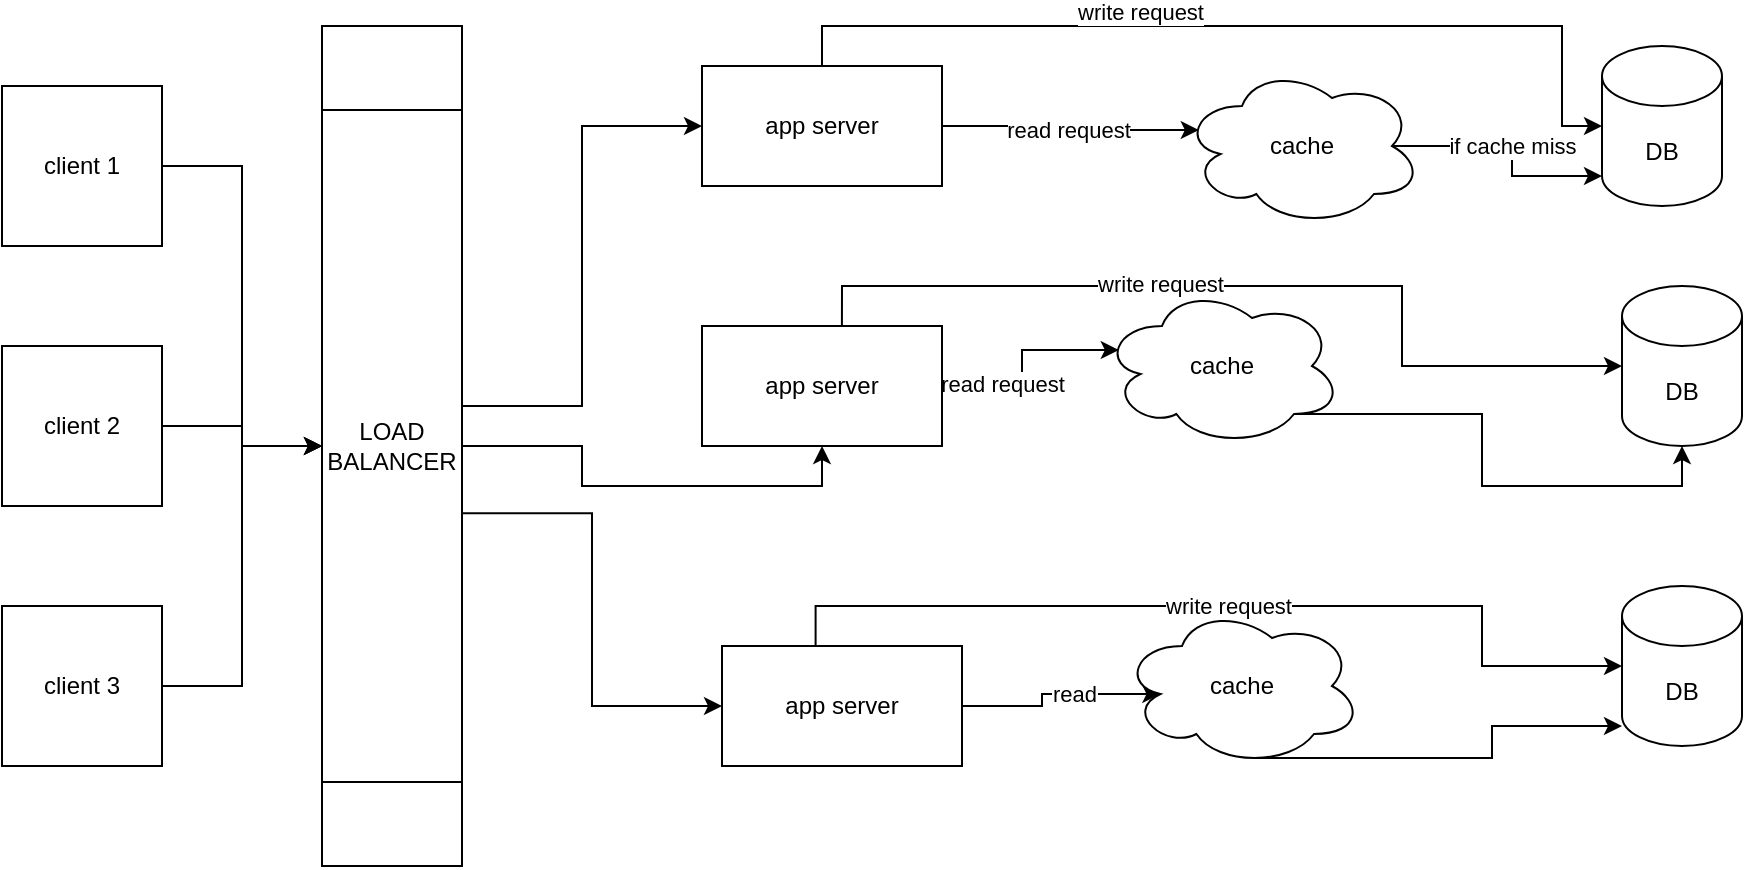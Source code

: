 <mxfile version="14.2.7" type="github">
  <diagram id="2kj-cef8ynUlKYEhg2BP" name="Page-1">
    <mxGraphModel dx="1038" dy="580" grid="1" gridSize="10" guides="1" tooltips="1" connect="1" arrows="1" fold="1" page="1" pageScale="1" pageWidth="1100" pageHeight="850" math="0" shadow="0">
      <root>
        <mxCell id="0" />
        <mxCell id="1" parent="0" />
        <mxCell id="ErcBbXOjY15VecP5GbHi-14" value="" style="edgeStyle=orthogonalEdgeStyle;rounded=0;orthogonalLoop=1;jettySize=auto;html=1;" edge="1" parent="1" source="ErcBbXOjY15VecP5GbHi-1" target="ErcBbXOjY15VecP5GbHi-4">
          <mxGeometry relative="1" as="geometry" />
        </mxCell>
        <mxCell id="ErcBbXOjY15VecP5GbHi-1" value="client 1" style="whiteSpace=wrap;html=1;aspect=fixed;" vertex="1" parent="1">
          <mxGeometry x="40" y="50" width="80" height="80" as="geometry" />
        </mxCell>
        <mxCell id="ErcBbXOjY15VecP5GbHi-15" value="" style="edgeStyle=orthogonalEdgeStyle;rounded=0;orthogonalLoop=1;jettySize=auto;html=1;" edge="1" parent="1" source="ErcBbXOjY15VecP5GbHi-2" target="ErcBbXOjY15VecP5GbHi-4">
          <mxGeometry relative="1" as="geometry" />
        </mxCell>
        <mxCell id="ErcBbXOjY15VecP5GbHi-2" value="client 2" style="whiteSpace=wrap;html=1;aspect=fixed;" vertex="1" parent="1">
          <mxGeometry x="40" y="180" width="80" height="80" as="geometry" />
        </mxCell>
        <mxCell id="ErcBbXOjY15VecP5GbHi-16" value="" style="edgeStyle=orthogonalEdgeStyle;rounded=0;orthogonalLoop=1;jettySize=auto;html=1;" edge="1" parent="1" source="ErcBbXOjY15VecP5GbHi-3" target="ErcBbXOjY15VecP5GbHi-4">
          <mxGeometry relative="1" as="geometry" />
        </mxCell>
        <mxCell id="ErcBbXOjY15VecP5GbHi-3" value="client 3" style="whiteSpace=wrap;html=1;aspect=fixed;" vertex="1" parent="1">
          <mxGeometry x="40" y="310" width="80" height="80" as="geometry" />
        </mxCell>
        <mxCell id="ErcBbXOjY15VecP5GbHi-17" style="edgeStyle=orthogonalEdgeStyle;rounded=0;orthogonalLoop=1;jettySize=auto;html=1;entryX=0;entryY=0.5;entryDx=0;entryDy=0;" edge="1" parent="1" source="ErcBbXOjY15VecP5GbHi-4" target="ErcBbXOjY15VecP5GbHi-5">
          <mxGeometry relative="1" as="geometry">
            <Array as="points">
              <mxPoint x="330" y="210" />
              <mxPoint x="330" y="70" />
            </Array>
          </mxGeometry>
        </mxCell>
        <mxCell id="ErcBbXOjY15VecP5GbHi-19" style="edgeStyle=orthogonalEdgeStyle;rounded=0;orthogonalLoop=1;jettySize=auto;html=1;entryX=0.5;entryY=1;entryDx=0;entryDy=0;" edge="1" parent="1" source="ErcBbXOjY15VecP5GbHi-4" target="ErcBbXOjY15VecP5GbHi-7">
          <mxGeometry relative="1" as="geometry" />
        </mxCell>
        <mxCell id="ErcBbXOjY15VecP5GbHi-4" value="LOAD BALANCER" style="shape=process;whiteSpace=wrap;html=1;backgroundOutline=1;direction=south;" vertex="1" parent="1">
          <mxGeometry x="200" y="20" width="70" height="420" as="geometry" />
        </mxCell>
        <mxCell id="ErcBbXOjY15VecP5GbHi-21" style="edgeStyle=orthogonalEdgeStyle;rounded=0;orthogonalLoop=1;jettySize=auto;html=1;entryX=0;entryY=0.5;entryDx=0;entryDy=0;entryPerimeter=0;" edge="1" parent="1" source="ErcBbXOjY15VecP5GbHi-5" target="ErcBbXOjY15VecP5GbHi-11">
          <mxGeometry relative="1" as="geometry">
            <Array as="points">
              <mxPoint x="450" y="20" />
              <mxPoint x="820" y="20" />
            </Array>
          </mxGeometry>
        </mxCell>
        <mxCell id="ErcBbXOjY15VecP5GbHi-29" value="write request" style="edgeLabel;html=1;align=center;verticalAlign=middle;resizable=0;points=[];" vertex="1" connectable="0" parent="ErcBbXOjY15VecP5GbHi-21">
          <mxGeometry x="-0.223" y="7" relative="1" as="geometry">
            <mxPoint as="offset" />
          </mxGeometry>
        </mxCell>
        <mxCell id="ErcBbXOjY15VecP5GbHi-31" value="read request" style="edgeStyle=orthogonalEdgeStyle;rounded=0;orthogonalLoop=1;jettySize=auto;html=1;entryX=0.07;entryY=0.4;entryDx=0;entryDy=0;entryPerimeter=0;" edge="1" parent="1" source="ErcBbXOjY15VecP5GbHi-5" target="ErcBbXOjY15VecP5GbHi-8">
          <mxGeometry relative="1" as="geometry" />
        </mxCell>
        <mxCell id="ErcBbXOjY15VecP5GbHi-5" value="app server" style="rounded=0;whiteSpace=wrap;html=1;" vertex="1" parent="1">
          <mxGeometry x="390" y="40" width="120" height="60" as="geometry" />
        </mxCell>
        <mxCell id="ErcBbXOjY15VecP5GbHi-20" style="edgeStyle=orthogonalEdgeStyle;rounded=0;orthogonalLoop=1;jettySize=auto;html=1;exitX=0.58;exitY=0;exitDx=0;exitDy=0;exitPerimeter=0;" edge="1" parent="1" source="ErcBbXOjY15VecP5GbHi-4" target="ErcBbXOjY15VecP5GbHi-6">
          <mxGeometry relative="1" as="geometry" />
        </mxCell>
        <mxCell id="ErcBbXOjY15VecP5GbHi-35" value="" style="edgeStyle=orthogonalEdgeStyle;rounded=0;orthogonalLoop=1;jettySize=auto;html=1;entryX=0.16;entryY=0.55;entryDx=0;entryDy=0;entryPerimeter=0;" edge="1" parent="1" source="ErcBbXOjY15VecP5GbHi-6" target="ErcBbXOjY15VecP5GbHi-9">
          <mxGeometry relative="1" as="geometry" />
        </mxCell>
        <mxCell id="ErcBbXOjY15VecP5GbHi-39" value="read" style="edgeLabel;html=1;align=center;verticalAlign=middle;resizable=0;points=[];" vertex="1" connectable="0" parent="ErcBbXOjY15VecP5GbHi-35">
          <mxGeometry x="0.175" relative="1" as="geometry">
            <mxPoint as="offset" />
          </mxGeometry>
        </mxCell>
        <mxCell id="ErcBbXOjY15VecP5GbHi-6" value="app server" style="rounded=0;whiteSpace=wrap;html=1;" vertex="1" parent="1">
          <mxGeometry x="400" y="330" width="120" height="60" as="geometry" />
        </mxCell>
        <mxCell id="ErcBbXOjY15VecP5GbHi-33" style="edgeStyle=orthogonalEdgeStyle;rounded=0;orthogonalLoop=1;jettySize=auto;html=1;entryX=0.07;entryY=0.4;entryDx=0;entryDy=0;entryPerimeter=0;" edge="1" parent="1" source="ErcBbXOjY15VecP5GbHi-7" target="ErcBbXOjY15VecP5GbHi-10">
          <mxGeometry relative="1" as="geometry" />
        </mxCell>
        <mxCell id="ErcBbXOjY15VecP5GbHi-38" value="read request" style="edgeLabel;html=1;align=center;verticalAlign=middle;resizable=0;points=[];" vertex="1" connectable="0" parent="ErcBbXOjY15VecP5GbHi-33">
          <mxGeometry x="-0.44" y="1" relative="1" as="geometry">
            <mxPoint as="offset" />
          </mxGeometry>
        </mxCell>
        <mxCell id="ErcBbXOjY15VecP5GbHi-7" value="app server" style="rounded=0;whiteSpace=wrap;html=1;" vertex="1" parent="1">
          <mxGeometry x="390" y="170" width="120" height="60" as="geometry" />
        </mxCell>
        <mxCell id="ErcBbXOjY15VecP5GbHi-32" value="if cache miss" style="edgeStyle=orthogonalEdgeStyle;rounded=0;orthogonalLoop=1;jettySize=auto;html=1;entryX=0;entryY=1;entryDx=0;entryDy=-15;entryPerimeter=0;exitX=0.875;exitY=0.5;exitDx=0;exitDy=0;exitPerimeter=0;" edge="1" parent="1" source="ErcBbXOjY15VecP5GbHi-8" target="ErcBbXOjY15VecP5GbHi-11">
          <mxGeometry relative="1" as="geometry" />
        </mxCell>
        <mxCell id="ErcBbXOjY15VecP5GbHi-8" value="cache" style="ellipse;shape=cloud;whiteSpace=wrap;html=1;" vertex="1" parent="1">
          <mxGeometry x="630" y="40" width="120" height="80" as="geometry" />
        </mxCell>
        <mxCell id="ErcBbXOjY15VecP5GbHi-9" value="cache" style="ellipse;shape=cloud;whiteSpace=wrap;html=1;" vertex="1" parent="1">
          <mxGeometry x="600" y="310" width="120" height="80" as="geometry" />
        </mxCell>
        <mxCell id="ErcBbXOjY15VecP5GbHi-34" style="edgeStyle=orthogonalEdgeStyle;rounded=0;orthogonalLoop=1;jettySize=auto;html=1;entryX=0.5;entryY=1;entryDx=0;entryDy=0;entryPerimeter=0;exitX=0.8;exitY=0.8;exitDx=0;exitDy=0;exitPerimeter=0;" edge="1" parent="1" source="ErcBbXOjY15VecP5GbHi-10" target="ErcBbXOjY15VecP5GbHi-12">
          <mxGeometry relative="1" as="geometry" />
        </mxCell>
        <mxCell id="ErcBbXOjY15VecP5GbHi-10" value="cache" style="ellipse;shape=cloud;whiteSpace=wrap;html=1;" vertex="1" parent="1">
          <mxGeometry x="590" y="150" width="120" height="80" as="geometry" />
        </mxCell>
        <mxCell id="ErcBbXOjY15VecP5GbHi-11" value="DB" style="shape=cylinder3;whiteSpace=wrap;html=1;boundedLbl=1;backgroundOutline=1;size=15;" vertex="1" parent="1">
          <mxGeometry x="840" y="30" width="60" height="80" as="geometry" />
        </mxCell>
        <mxCell id="ErcBbXOjY15VecP5GbHi-26" style="edgeStyle=orthogonalEdgeStyle;rounded=0;orthogonalLoop=1;jettySize=auto;html=1;exitX=0.583;exitY=0;exitDx=0;exitDy=0;exitPerimeter=0;" edge="1" parent="1" source="ErcBbXOjY15VecP5GbHi-7" target="ErcBbXOjY15VecP5GbHi-12">
          <mxGeometry relative="1" as="geometry">
            <Array as="points">
              <mxPoint x="460" y="150" />
              <mxPoint x="740" y="150" />
              <mxPoint x="740" y="190" />
            </Array>
          </mxGeometry>
        </mxCell>
        <mxCell id="ErcBbXOjY15VecP5GbHi-30" value="write request" style="edgeLabel;html=1;align=center;verticalAlign=middle;resizable=0;points=[];" vertex="1" connectable="0" parent="ErcBbXOjY15VecP5GbHi-26">
          <mxGeometry x="-0.205" y="1" relative="1" as="geometry">
            <mxPoint as="offset" />
          </mxGeometry>
        </mxCell>
        <mxCell id="ErcBbXOjY15VecP5GbHi-12" value="DB" style="shape=cylinder3;whiteSpace=wrap;html=1;boundedLbl=1;backgroundOutline=1;size=15;" vertex="1" parent="1">
          <mxGeometry x="850" y="150" width="60" height="80" as="geometry" />
        </mxCell>
        <mxCell id="ErcBbXOjY15VecP5GbHi-28" value="write request" style="edgeStyle=orthogonalEdgeStyle;rounded=0;orthogonalLoop=1;jettySize=auto;html=1;exitX=0.39;exitY=0.003;exitDx=0;exitDy=0;exitPerimeter=0;" edge="1" parent="1" source="ErcBbXOjY15VecP5GbHi-6" target="ErcBbXOjY15VecP5GbHi-13">
          <mxGeometry relative="1" as="geometry">
            <Array as="points">
              <mxPoint x="447" y="310" />
              <mxPoint x="780" y="310" />
              <mxPoint x="780" y="340" />
            </Array>
          </mxGeometry>
        </mxCell>
        <mxCell id="ErcBbXOjY15VecP5GbHi-37" style="edgeStyle=orthogonalEdgeStyle;rounded=0;orthogonalLoop=1;jettySize=auto;html=1;exitX=0.55;exitY=0.95;exitDx=0;exitDy=0;exitPerimeter=0;" edge="1" parent="1" source="ErcBbXOjY15VecP5GbHi-9" target="ErcBbXOjY15VecP5GbHi-13">
          <mxGeometry relative="1" as="geometry">
            <Array as="points">
              <mxPoint x="785" y="386" />
              <mxPoint x="785" y="370" />
            </Array>
          </mxGeometry>
        </mxCell>
        <mxCell id="ErcBbXOjY15VecP5GbHi-13" value="DB" style="shape=cylinder3;whiteSpace=wrap;html=1;boundedLbl=1;backgroundOutline=1;size=15;" vertex="1" parent="1">
          <mxGeometry x="850" y="300" width="60" height="80" as="geometry" />
        </mxCell>
      </root>
    </mxGraphModel>
  </diagram>
</mxfile>
